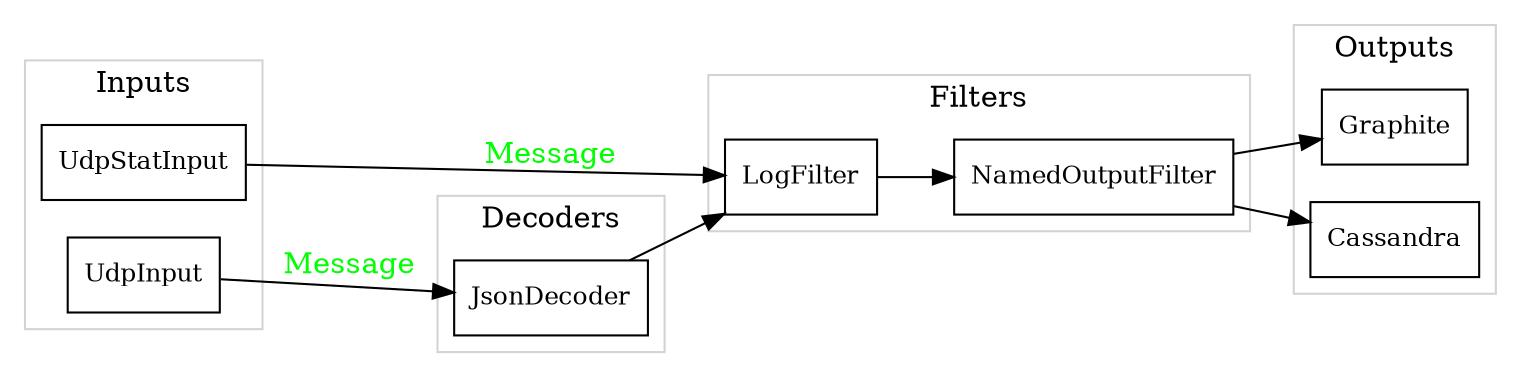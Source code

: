 digraph hekaflow {
    rankdir=LR;
    node [fontsize=12, shape=box];
    edge [fontcolor=green];

    subgraph cluster_inputs {
        label="Inputs";
        rank=same;
        color=lightgrey;
        input1 [label="UdpStatInput"];
        input2 [label="UdpInput"];
    }

    subgraph cluster_decoders {
        label="Decoders";
        color=lightgrey;
        rank=same;
        decoder1 [label="JsonDecoder"];
    }

    input2 -> decoder1 [label="Message"];

    subgraph cluster_filters {
        label="Filters";
        color=lightgrey;
        rankdir=LR;
        filter1 [label="NamedOutputFilter"];
        filter2 [label="LogFilter"];
    }

    input1 -> filter2 [label="Message"];
    decoder1 -> filter2;
    filter2 -> filter1;

    subgraph cluster_outputs {
        label="Outputs";
        color=lightgrey;
        rank=same;
        output1 [label="Graphite"];
        output2 [label="Cassandra"];
    }

    filter1 -> output1;
    filter1 -> output2;

}